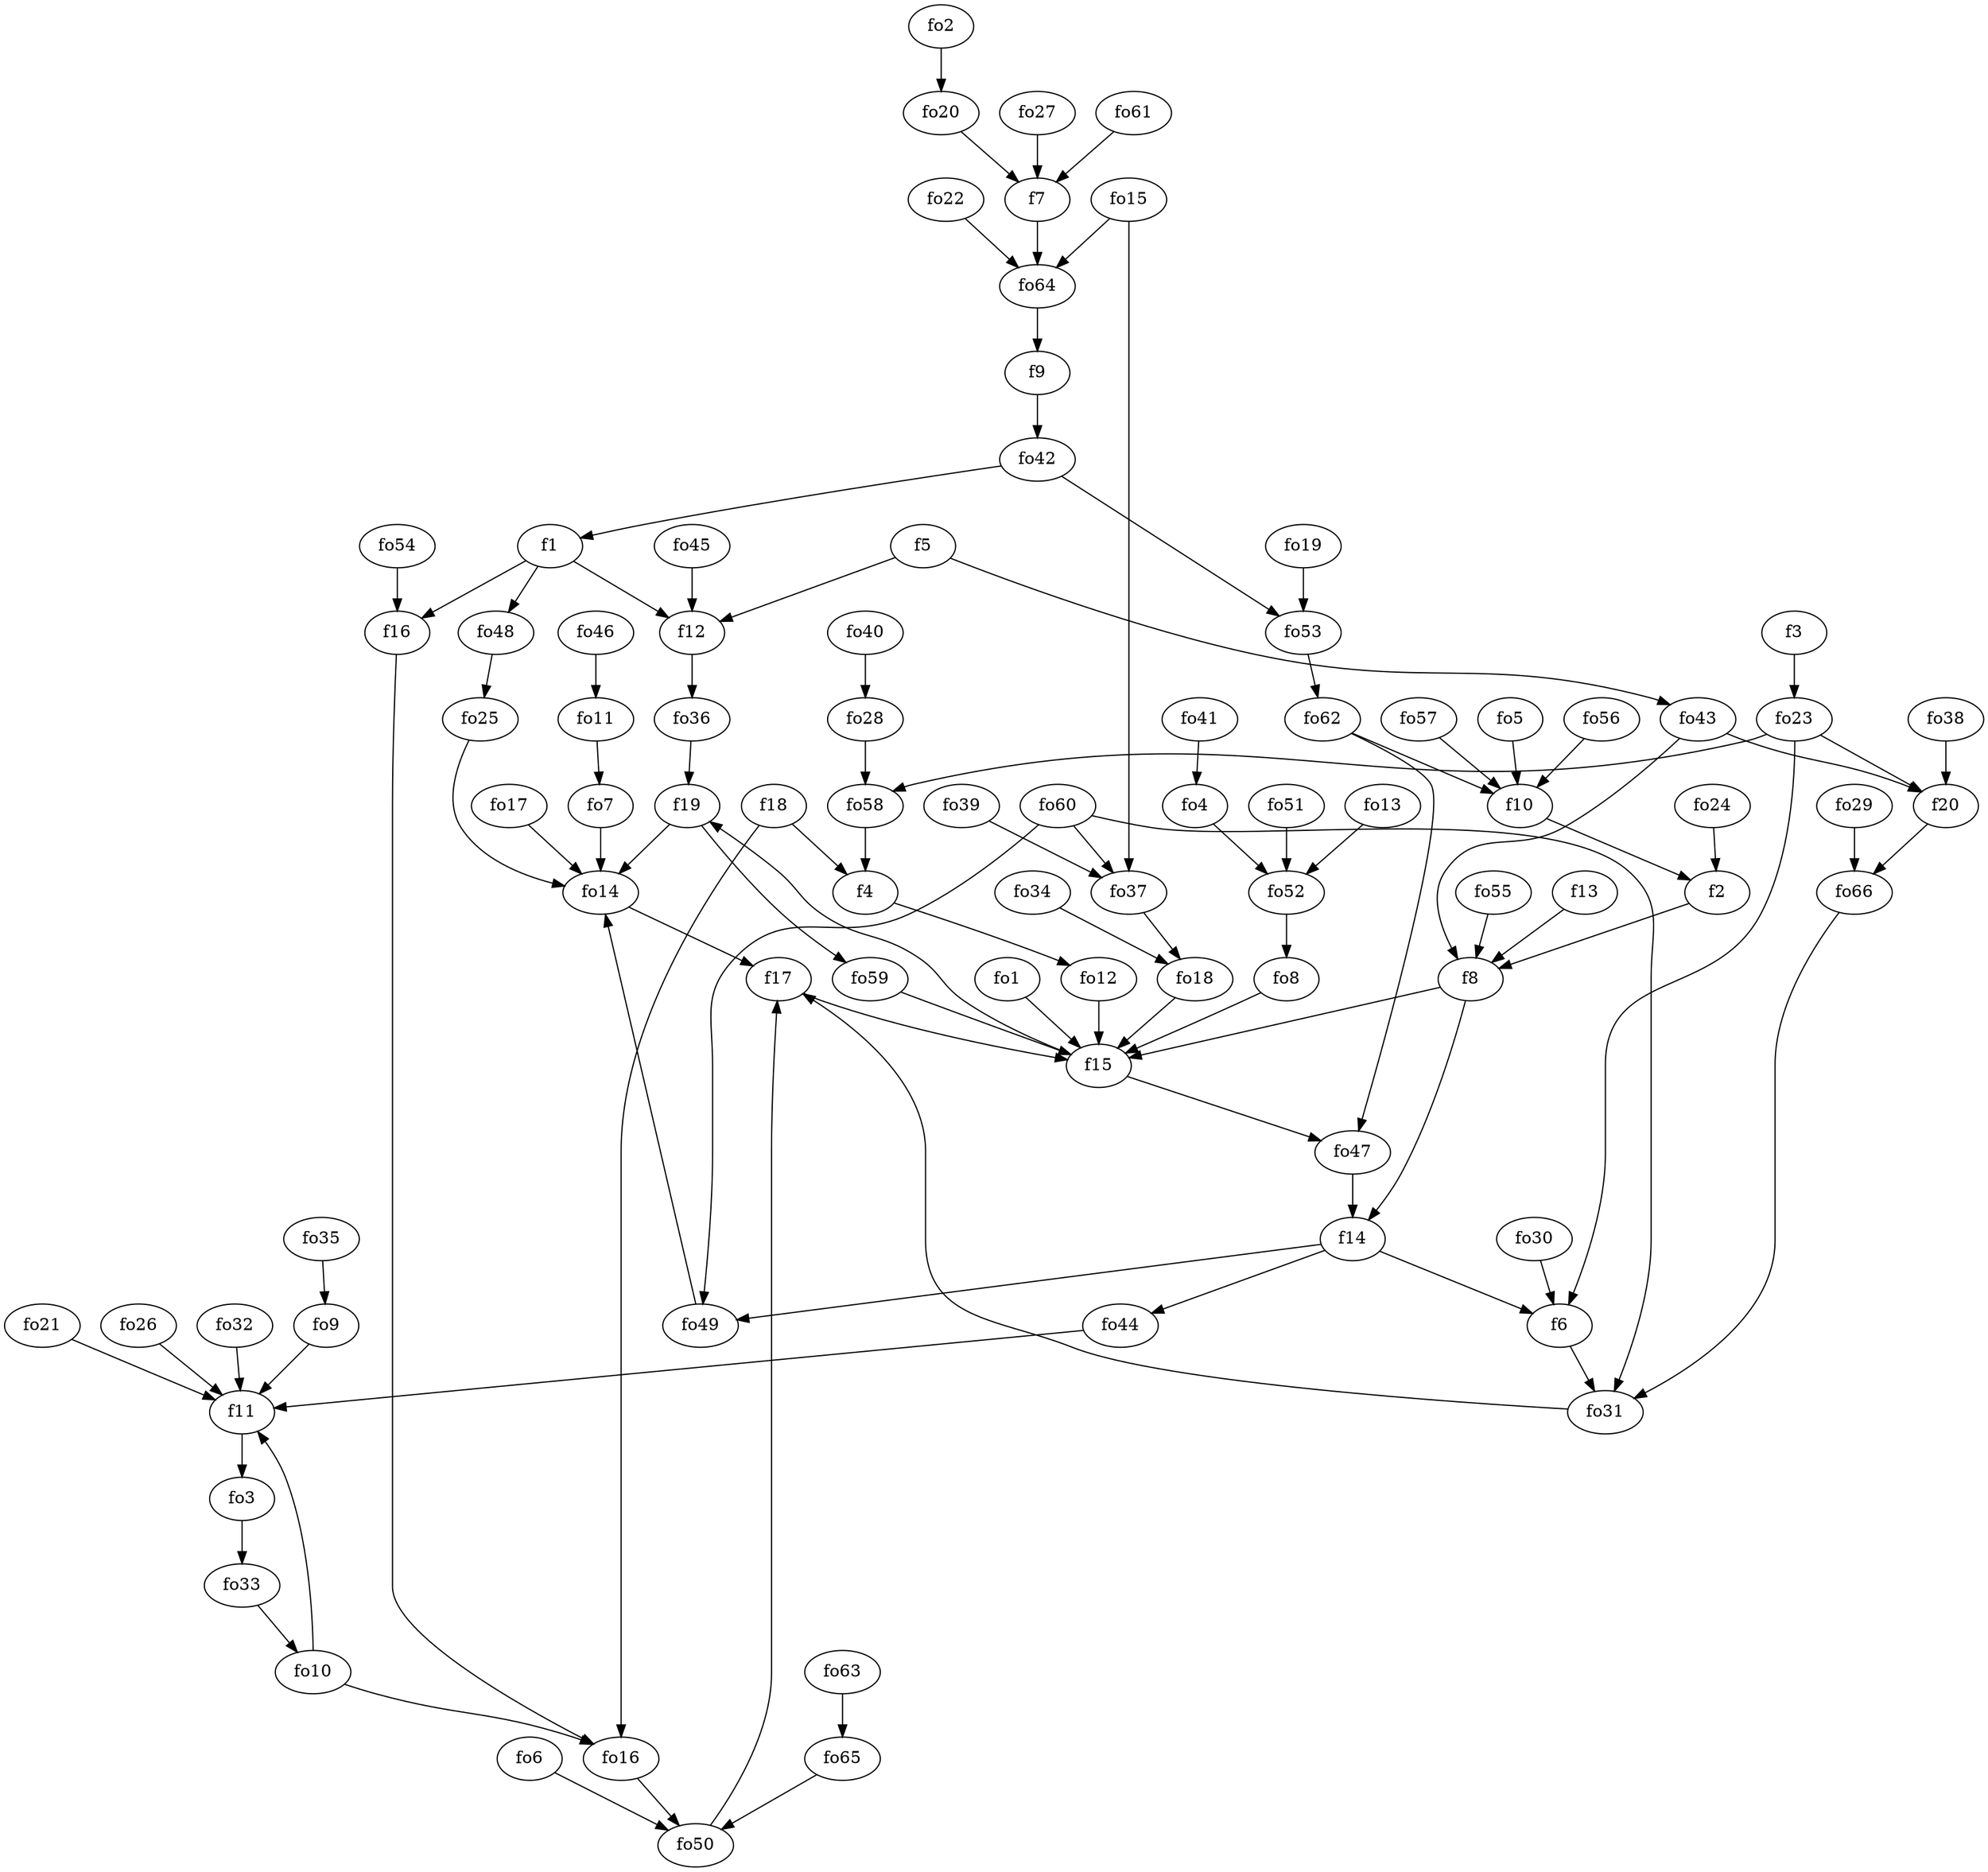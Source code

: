 strict digraph  {
f1;
f2;
f3;
f4;
f5;
f6;
f7;
f8;
f9;
f10;
f11;
f12;
f13;
f14;
f15;
f16;
f17;
f18;
f19;
f20;
fo1;
fo2;
fo3;
fo4;
fo5;
fo6;
fo7;
fo8;
fo9;
fo10;
fo11;
fo12;
fo13;
fo14;
fo15;
fo16;
fo17;
fo18;
fo19;
fo20;
fo21;
fo22;
fo23;
fo24;
fo25;
fo26;
fo27;
fo28;
fo29;
fo30;
fo31;
fo32;
fo33;
fo34;
fo35;
fo36;
fo37;
fo38;
fo39;
fo40;
fo41;
fo42;
fo43;
fo44;
fo45;
fo46;
fo47;
fo48;
fo49;
fo50;
fo51;
fo52;
fo53;
fo54;
fo55;
fo56;
fo57;
fo58;
fo59;
fo60;
fo61;
fo62;
fo63;
fo64;
fo65;
fo66;
f1 -> f12  [weight=2];
f1 -> fo48  [weight=2];
f1 -> f16  [weight=2];
f2 -> f8  [weight=2];
f3 -> fo23  [weight=2];
f4 -> fo12  [weight=2];
f5 -> f12  [weight=2];
f5 -> fo43  [weight=2];
f6 -> fo31  [weight=2];
f7 -> fo64  [weight=2];
f8 -> f15  [weight=2];
f8 -> f14  [weight=2];
f9 -> fo42  [weight=2];
f10 -> f2  [weight=2];
f11 -> fo3  [weight=2];
f12 -> fo36  [weight=2];
f13 -> f8  [weight=2];
f14 -> f6  [weight=2];
f14 -> fo49  [weight=2];
f14 -> fo44  [weight=2];
f15 -> fo47  [weight=2];
f15 -> f19  [weight=2];
f16 -> fo16  [weight=2];
f17 -> f15  [weight=2];
f18 -> f4  [weight=2];
f18 -> fo16  [weight=2];
f19 -> fo14  [weight=2];
f19 -> fo59  [weight=2];
f20 -> fo66  [weight=2];
fo1 -> f15  [weight=2];
fo2 -> fo20  [weight=2];
fo3 -> fo33  [weight=2];
fo4 -> fo52  [weight=2];
fo5 -> f10  [weight=2];
fo6 -> fo50  [weight=2];
fo7 -> fo14  [weight=2];
fo8 -> f15  [weight=2];
fo9 -> f11  [weight=2];
fo10 -> fo16  [weight=2];
fo10 -> f11  [weight=2];
fo11 -> fo7  [weight=2];
fo12 -> f15  [weight=2];
fo13 -> fo52  [weight=2];
fo14 -> f17  [weight=2];
fo15 -> fo64  [weight=2];
fo15 -> fo37  [weight=2];
fo16 -> fo50  [weight=2];
fo17 -> fo14  [weight=2];
fo18 -> f15  [weight=2];
fo19 -> fo53  [weight=2];
fo20 -> f7  [weight=2];
fo21 -> f11  [weight=2];
fo22 -> fo64  [weight=2];
fo23 -> f6  [weight=2];
fo23 -> fo58  [weight=2];
fo23 -> f20  [weight=2];
fo24 -> f2  [weight=2];
fo25 -> fo14  [weight=2];
fo26 -> f11  [weight=2];
fo27 -> f7  [weight=2];
fo28 -> fo58  [weight=2];
fo29 -> fo66  [weight=2];
fo30 -> f6  [weight=2];
fo31 -> f17  [weight=2];
fo32 -> f11  [weight=2];
fo33 -> fo10  [weight=2];
fo34 -> fo18  [weight=2];
fo35 -> fo9  [weight=2];
fo36 -> f19  [weight=2];
fo37 -> fo18  [weight=2];
fo38 -> f20  [weight=2];
fo39 -> fo37  [weight=2];
fo40 -> fo28  [weight=2];
fo41 -> fo4  [weight=2];
fo42 -> fo53  [weight=2];
fo42 -> f1  [weight=2];
fo43 -> f20  [weight=2];
fo43 -> f8  [weight=2];
fo44 -> f11  [weight=2];
fo45 -> f12  [weight=2];
fo46 -> fo11  [weight=2];
fo47 -> f14  [weight=2];
fo48 -> fo25  [weight=2];
fo49 -> fo14  [weight=2];
fo50 -> f17  [weight=2];
fo51 -> fo52  [weight=2];
fo52 -> fo8  [weight=2];
fo53 -> fo62  [weight=2];
fo54 -> f16  [weight=2];
fo55 -> f8  [weight=2];
fo56 -> f10  [weight=2];
fo57 -> f10  [weight=2];
fo58 -> f4  [weight=2];
fo59 -> f15  [weight=2];
fo60 -> fo49  [weight=2];
fo60 -> fo37  [weight=2];
fo60 -> fo31  [weight=2];
fo61 -> f7  [weight=2];
fo62 -> f10  [weight=2];
fo62 -> fo47  [weight=2];
fo63 -> fo65  [weight=2];
fo64 -> f9  [weight=2];
fo65 -> fo50  [weight=2];
fo66 -> fo31  [weight=2];
}
